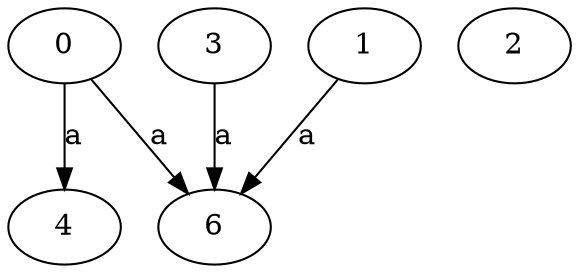 strict digraph  {
0;
3;
1;
4;
6;
2;
0 -> 4  [label=a];
0 -> 6  [label=a];
3 -> 6  [label=a];
1 -> 6  [label=a];
}
